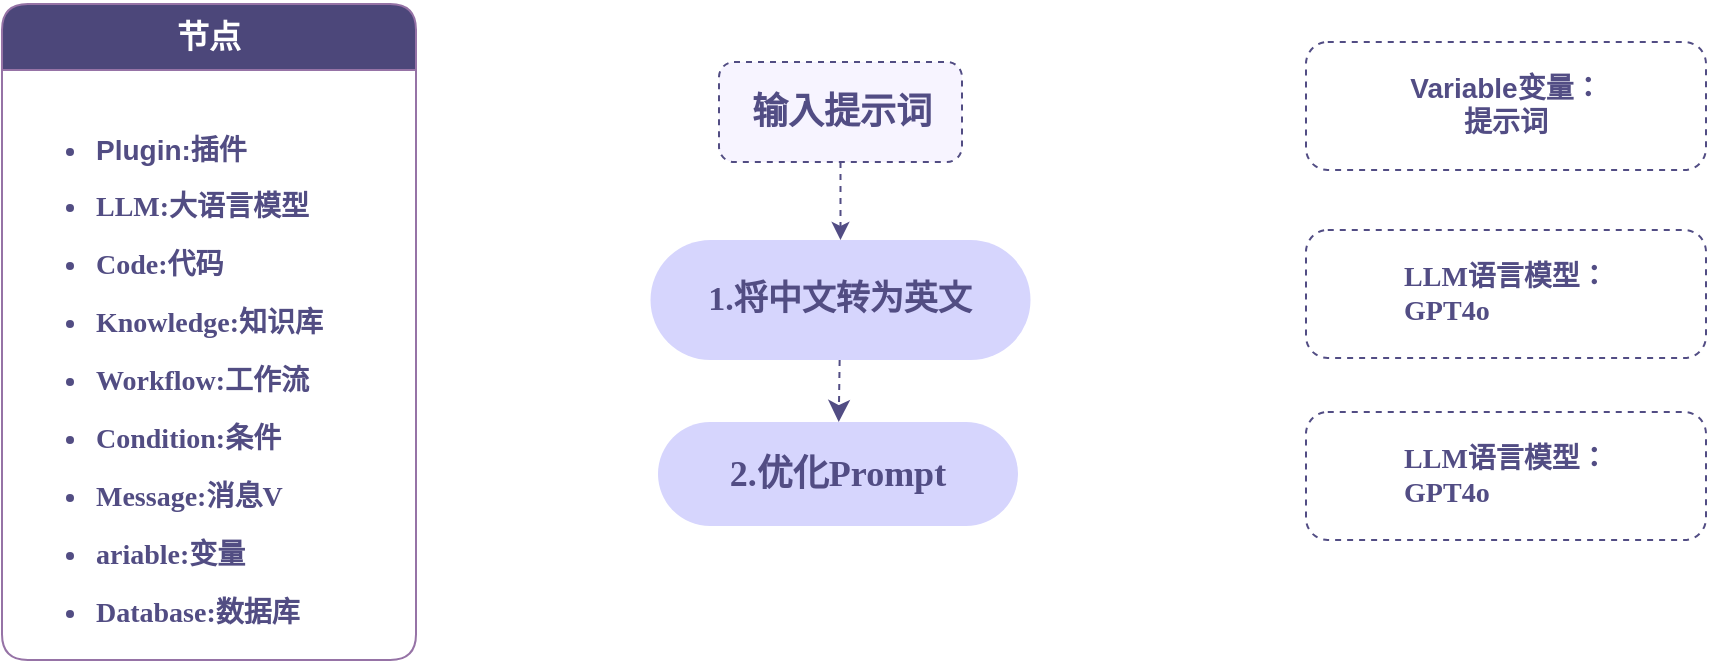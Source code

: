 <mxfile version="24.6.0" type="github">
  <diagram name="第 1 页" id="9lTrAyYvJ4b7SjN_BanK">
    <mxGraphModel dx="1834" dy="788" grid="0" gridSize="10" guides="1" tooltips="1" connect="1" arrows="1" fold="1" page="0" pageScale="1" pageWidth="827" pageHeight="1169" background="none" math="0" shadow="0">
      <root>
        <mxCell id="0" />
        <mxCell id="1" parent="0" />
        <mxCell id="PttNPXMBNqtkQihDIfYs-9" style="edgeStyle=none;curved=0;rounded=1;orthogonalLoop=1;jettySize=auto;html=1;entryX=0.5;entryY=0;entryDx=0;entryDy=0;fontSize=12;dashed=1;strokeColor=#524d84;endArrow=classic;endFill=1;" edge="1" parent="1" source="FY6Npwd8T1jpSmkpjrEg-1" target="FY6Npwd8T1jpSmkpjrEg-2">
          <mxGeometry relative="1" as="geometry" />
        </mxCell>
        <mxCell id="FY6Npwd8T1jpSmkpjrEg-1" value="&lt;div style=&quot;line-height: 1.3; font-family: &amp;quot;Chiron Sans HK Pro&amp;quot;; vertical-align: middle; color: rgb(82, 77, 132); font-size: 18px; font-weight: bold;&quot;&gt;&lt;p&gt;&lt;span style=&quot;background-image: initial; background-position: initial; background-size: initial; background-repeat: initial; background-attachment: initial; background-origin: initial; background-clip: initial;&quot;&gt;输入提示词&lt;/span&gt;&lt;/p&gt;&lt;/div&gt;" style="rounded=1;whiteSpace=wrap;html=1;fillColor=#f7f4ff;strokeColor=#524d83;fontColor=#333333;dashed=1;" parent="1" vertex="1">
          <mxGeometry x="343.5" y="160" width="121.5" height="50" as="geometry" />
        </mxCell>
        <mxCell id="PttNPXMBNqtkQihDIfYs-2" value="" style="edgeStyle=none;curved=0;rounded=1;orthogonalLoop=1;jettySize=auto;html=1;fontSize=12;startSize=8;endSize=8;dashed=1;strokeColor=#524d84;align=center;verticalAlign=middle;fontFamily=Helvetica;fontColor=default;labelBackgroundColor=default;endArrow=classic;endFill=1;" edge="1" parent="1" source="FY6Npwd8T1jpSmkpjrEg-2" target="PttNPXMBNqtkQihDIfYs-1">
          <mxGeometry relative="1" as="geometry" />
        </mxCell>
        <mxCell id="FY6Npwd8T1jpSmkpjrEg-2" value="&lt;div style=&quot;line-height: 1.3; font-family: &amp;quot;Chiron Sans HK Pro&amp;quot;; vertical-align: middle; font-size: 17px;&quot;&gt;&lt;p style=&quot;font-size: 17px;&quot;&gt;1.将中文转为英文&lt;/p&gt;&lt;/div&gt;" style="rounded=1;whiteSpace=wrap;html=1;fillColor=#d6d5fd;strokeColor=none;arcSize=50;fontColor=#524d83;fontStyle=1;fontSize=17;" parent="1" vertex="1">
          <mxGeometry x="309.25" y="249" width="190" height="60" as="geometry" />
        </mxCell>
        <mxCell id="PttNPXMBNqtkQihDIfYs-1" value="&lt;div style=&quot;line-height: 1.3; font-family: &amp;quot;Chiron Sans HK Pro&amp;quot;; vertical-align: middle; color: rgb(82, 77, 132); font-size: 18px; font-weight: bold;&quot;&gt;&lt;div style=&quot;line-height: 1.3; vertical-align: middle;&quot;&gt;&lt;p&gt;2.优化Prompt&lt;/p&gt;&lt;/div&gt;&lt;/div&gt;" style="rounded=1;whiteSpace=wrap;html=1;fillColor=#d6d5fd;strokeColor=none;arcSize=50;align=center;verticalAlign=middle;fontFamily=Helvetica;fontSize=17;fontColor=#524d83;fontStyle=1;" vertex="1" parent="1">
          <mxGeometry x="313" y="340" width="180" height="52" as="geometry" />
        </mxCell>
        <mxCell id="PttNPXMBNqtkQihDIfYs-20" value="&lt;div style=&quot;line-height: 20%; vertical-align: top; color: rgb(82, 77, 132); font-size: 14px; font-weight: bold;&quot;&gt;&lt;p style=&quot;line-height: 20%; font-size: 14px;&quot;&gt;&lt;font style=&quot;font-size: 14px;&quot; face=&quot;Helvetica&quot;&gt;Variable变量：&lt;/font&gt;&lt;/p&gt;&lt;p style=&quot;line-height: 20%; font-size: 14px;&quot;&gt;&lt;font style=&quot;font-size: 14px;&quot; face=&quot;aLDYF8aHoTCgzbLq1X3a&quot;&gt;提示词&lt;/font&gt;&lt;/p&gt;&lt;/div&gt;" style="rounded=1;whiteSpace=wrap;html=1;fontFamily=Helvetica;fontSize=14;fontColor=default;labelBackgroundColor=default;strokeColor=#524d84;dashed=1;strokeWidth=1;spacing=0;align=center;arcSize=17;" vertex="1" parent="1">
          <mxGeometry x="637" y="150" width="200" height="64" as="geometry" />
        </mxCell>
        <mxCell id="PttNPXMBNqtkQihDIfYs-21" value="&lt;div style=&quot;line-height: 20%; vertical-align: top; color: rgb(82, 77, 132); font-weight: bold;&quot;&gt;&lt;div style=&quot;line-height: 20%; font-family: &amp;quot;Chiron Sans HK Pro&amp;quot;; text-align: left; vertical-align: middle;&quot;&gt;&lt;p style=&quot;line-height: 20%;&quot;&gt;LLM语言模型：&lt;/p&gt;&lt;p style=&quot;line-height: 20%;&quot;&gt;GPT4o&lt;/p&gt;&lt;/div&gt;&lt;/div&gt;" style="rounded=1;whiteSpace=wrap;html=1;fontFamily=Helvetica;fontSize=14;fontColor=default;labelBackgroundColor=default;strokeColor=#524d84;dashed=1;strokeWidth=1;spacing=0;align=center;arcSize=17;verticalAlign=middle;fillColor=default;" vertex="1" parent="1">
          <mxGeometry x="637" y="244" width="200" height="64" as="geometry" />
        </mxCell>
        <mxCell id="PttNPXMBNqtkQihDIfYs-22" value="&lt;div style=&quot;line-height: 20%; vertical-align: top; color: rgb(82, 77, 132); font-weight: bold;&quot;&gt;&lt;div style=&quot;line-height: 20%; font-family: &amp;quot;Chiron Sans HK Pro&amp;quot;; text-align: left; vertical-align: middle;&quot;&gt;&lt;p style=&quot;line-height: 20%;&quot;&gt;LLM语言模型：&lt;/p&gt;&lt;p style=&quot;line-height: 20%;&quot;&gt;GPT4o&lt;/p&gt;&lt;/div&gt;&lt;/div&gt;" style="rounded=1;whiteSpace=wrap;html=1;fontFamily=Helvetica;fontSize=14;fontColor=default;labelBackgroundColor=default;strokeColor=#524d84;dashed=1;strokeWidth=1;spacing=0;align=center;arcSize=17;verticalAlign=middle;fillColor=default;" vertex="1" parent="1">
          <mxGeometry x="637" y="335" width="200" height="64" as="geometry" />
        </mxCell>
        <mxCell id="PttNPXMBNqtkQihDIfYs-23" value="&lt;div style=&quot;line-height: 90%; font-family: &amp;quot;Chiron Sans HK Pro&amp;quot;; text-align: left; vertical-align: top;&quot;&gt;&lt;p style=&quot;line-height: 90%;&quot;&gt;&lt;font style=&quot;font-size: 16px;&quot;&gt;节点&lt;/font&gt;&lt;/p&gt;&lt;/div&gt;" style="swimlane;whiteSpace=wrap;html=1;fontFamily=Helvetica;fontSize=12;labelBackgroundColor=none;startSize=33;labelBorderColor=none;strokeColor=#9673a6;fillColor=#4c477a;fontColor=#ffffff;rounded=1;arcSize=13;" vertex="1" parent="1">
          <mxGeometry x="-15" y="131" width="207" height="328" as="geometry" />
        </mxCell>
        <mxCell id="PttNPXMBNqtkQihDIfYs-34" value="&lt;font face=&quot;Helvetica&quot; style=&quot;font-size: 14px;&quot;&gt;&lt;ul style=&quot;line-height: 200%;&quot;&gt;&lt;li&gt;&lt;font face=&quot;Helvetica&quot; style=&quot;font-size: 14px;&quot;&gt;Plugin:插件&lt;/font&gt;&lt;/li&gt;&lt;li&gt;&lt;font face=&quot;J9HjFA61Q-ZLZLiDTO3Z&quot; style=&quot;font-size: 14px;&quot;&gt;LLM:大语言模型&lt;/font&gt;&lt;/li&gt;&lt;li&gt;&lt;font face=&quot;J9HjFA61Q-ZLZLiDTO3Z&quot; style=&quot;font-size: 14px;&quot;&gt;Code:代码&lt;/font&gt;&lt;/li&gt;&lt;li&gt;&lt;font face=&quot;J9HjFA61Q-ZLZLiDTO3Z&quot; style=&quot;font-size: 14px;&quot;&gt;Knowledge:知识库&lt;/font&gt;&lt;/li&gt;&lt;li&gt;&lt;font face=&quot;J9HjFA61Q-ZLZLiDTO3Z&quot; style=&quot;font-size: 14px;&quot;&gt;Workflow:工作流&lt;/font&gt;&lt;/li&gt;&lt;li&gt;&lt;font face=&quot;J9HjFA61Q-ZLZLiDTO3Z&quot; style=&quot;font-size: 14px;&quot;&gt;Condition:条件&lt;/font&gt;&lt;/li&gt;&lt;li&gt;&lt;font face=&quot;J9HjFA61Q-ZLZLiDTO3Z&quot; style=&quot;font-size: 14px;&quot;&gt;Message:消息V&lt;/font&gt;&lt;/li&gt;&lt;li&gt;&lt;font face=&quot;J9HjFA61Q-ZLZLiDTO3Z&quot; style=&quot;font-size: 14px;&quot;&gt;ariable:变量&lt;/font&gt;&lt;/li&gt;&lt;li&gt;&lt;span style=&quot;font-size: 14px;&quot;&gt;&lt;font face=&quot;J9HjFA61Q-ZLZLiDTO3Z&quot;&gt;Database:数据库&lt;/font&gt;&lt;/span&gt;&lt;/li&gt;&lt;/ul&gt;&lt;/font&gt;" style="text;strokeColor=none;fillColor=none;html=1;whiteSpace=wrap;verticalAlign=top;overflow=hidden;fontFamily=Helvetica;fontSize=12;fontColor=#524d83;labelBackgroundColor=default;fontStyle=1" vertex="1" parent="PttNPXMBNqtkQihDIfYs-23">
          <mxGeometry x="5" y="38" width="184" height="283" as="geometry" />
        </mxCell>
        <mxCell id="PttNPXMBNqtkQihDIfYs-35" style="edgeStyle=none;shape=connector;curved=0;rounded=1;orthogonalLoop=1;jettySize=auto;html=1;exitX=0.25;exitY=0;exitDx=0;exitDy=0;dashed=1;strokeColor=#524d84;align=center;verticalAlign=middle;fontFamily=Helvetica;fontSize=12;fontColor=default;labelBackgroundColor=default;startSize=8;endArrow=classic;endFill=1;endSize=8;" edge="1" parent="PttNPXMBNqtkQihDIfYs-23" source="PttNPXMBNqtkQihDIfYs-34" target="PttNPXMBNqtkQihDIfYs-34">
          <mxGeometry relative="1" as="geometry" />
        </mxCell>
      </root>
    </mxGraphModel>
  </diagram>
</mxfile>
